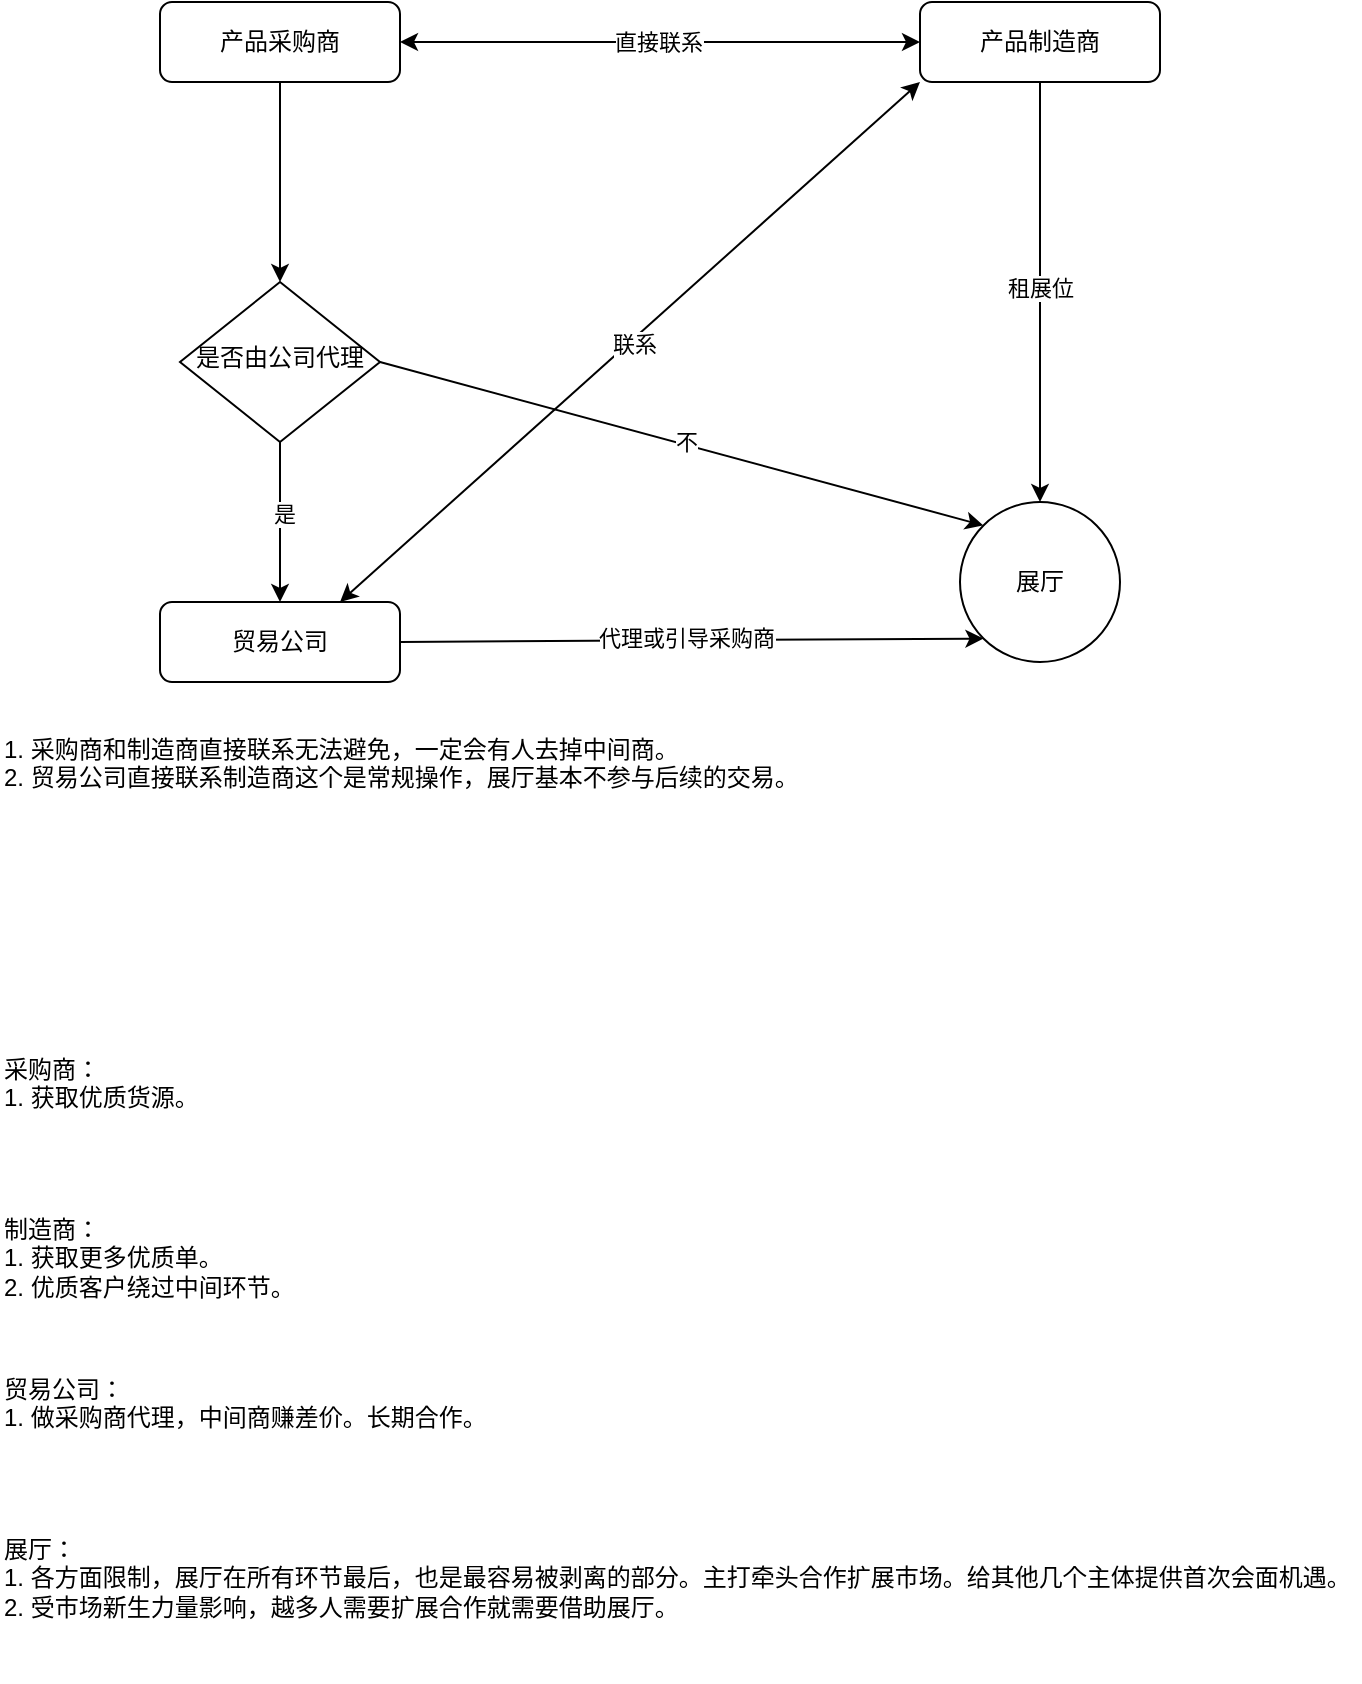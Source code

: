 <mxfile version="24.1.0" type="device">
  <diagram id="C5RBs43oDa-KdzZeNtuy" name="Page-1">
    <mxGraphModel dx="1434" dy="836" grid="1" gridSize="10" guides="1" tooltips="1" connect="1" arrows="1" fold="1" page="1" pageScale="1" pageWidth="827" pageHeight="1169" math="0" shadow="0">
      <root>
        <mxCell id="WIyWlLk6GJQsqaUBKTNV-0" />
        <mxCell id="WIyWlLk6GJQsqaUBKTNV-1" parent="WIyWlLk6GJQsqaUBKTNV-0" />
        <mxCell id="WIyWlLk6GJQsqaUBKTNV-3" value="产品采购商" style="rounded=1;whiteSpace=wrap;html=1;fontSize=12;glass=0;strokeWidth=1;shadow=0;" parent="WIyWlLk6GJQsqaUBKTNV-1" vertex="1">
          <mxGeometry x="160" y="40" width="120" height="40" as="geometry" />
        </mxCell>
        <mxCell id="WIyWlLk6GJQsqaUBKTNV-6" value="是否由公司代理" style="rhombus;whiteSpace=wrap;html=1;shadow=0;fontFamily=Helvetica;fontSize=12;align=center;strokeWidth=1;spacing=6;spacingTop=-4;" parent="WIyWlLk6GJQsqaUBKTNV-1" vertex="1">
          <mxGeometry x="170" y="180" width="100" height="80" as="geometry" />
        </mxCell>
        <mxCell id="4t9hN9Cy9psSmSm_1kp1-0" value="产品制造商" style="rounded=1;whiteSpace=wrap;html=1;" vertex="1" parent="WIyWlLk6GJQsqaUBKTNV-1">
          <mxGeometry x="540" y="40" width="120" height="40" as="geometry" />
        </mxCell>
        <mxCell id="4t9hN9Cy9psSmSm_1kp1-1" value="贸易公司" style="rounded=1;whiteSpace=wrap;html=1;" vertex="1" parent="WIyWlLk6GJQsqaUBKTNV-1">
          <mxGeometry x="160" y="340" width="120" height="40" as="geometry" />
        </mxCell>
        <mxCell id="4t9hN9Cy9psSmSm_1kp1-2" value="展厅" style="ellipse;whiteSpace=wrap;html=1;aspect=fixed;" vertex="1" parent="WIyWlLk6GJQsqaUBKTNV-1">
          <mxGeometry x="560" y="290" width="80" height="80" as="geometry" />
        </mxCell>
        <mxCell id="4t9hN9Cy9psSmSm_1kp1-3" value="" style="endArrow=classic;html=1;rounded=0;entryX=0.5;entryY=0;entryDx=0;entryDy=0;exitX=0.5;exitY=1;exitDx=0;exitDy=0;" edge="1" parent="WIyWlLk6GJQsqaUBKTNV-1" source="4t9hN9Cy9psSmSm_1kp1-0" target="4t9hN9Cy9psSmSm_1kp1-2">
          <mxGeometry width="50" height="50" relative="1" as="geometry">
            <mxPoint x="530" y="400" as="sourcePoint" />
            <mxPoint x="580" y="350" as="targetPoint" />
          </mxGeometry>
        </mxCell>
        <mxCell id="4t9hN9Cy9psSmSm_1kp1-4" value="租展位" style="edgeLabel;html=1;align=center;verticalAlign=middle;resizable=0;points=[];" vertex="1" connectable="0" parent="4t9hN9Cy9psSmSm_1kp1-3">
          <mxGeometry x="-0.017" relative="1" as="geometry">
            <mxPoint as="offset" />
          </mxGeometry>
        </mxCell>
        <mxCell id="4t9hN9Cy9psSmSm_1kp1-5" value="" style="endArrow=classic;html=1;rounded=0;entryX=0;entryY=0;entryDx=0;entryDy=0;exitX=1;exitY=0.5;exitDx=0;exitDy=0;" edge="1" parent="WIyWlLk6GJQsqaUBKTNV-1" source="WIyWlLk6GJQsqaUBKTNV-6" target="4t9hN9Cy9psSmSm_1kp1-2">
          <mxGeometry width="50" height="50" relative="1" as="geometry">
            <mxPoint x="390" y="250" as="sourcePoint" />
            <mxPoint x="440" y="200" as="targetPoint" />
          </mxGeometry>
        </mxCell>
        <mxCell id="4t9hN9Cy9psSmSm_1kp1-6" value="不" style="edgeLabel;html=1;align=center;verticalAlign=middle;resizable=0;points=[];" vertex="1" connectable="0" parent="4t9hN9Cy9psSmSm_1kp1-5">
          <mxGeometry x="0.012" y="2" relative="1" as="geometry">
            <mxPoint as="offset" />
          </mxGeometry>
        </mxCell>
        <mxCell id="4t9hN9Cy9psSmSm_1kp1-7" value="" style="endArrow=classic;html=1;rounded=0;entryX=0.5;entryY=0;entryDx=0;entryDy=0;exitX=0.5;exitY=1;exitDx=0;exitDy=0;" edge="1" parent="WIyWlLk6GJQsqaUBKTNV-1" source="WIyWlLk6GJQsqaUBKTNV-3" target="WIyWlLk6GJQsqaUBKTNV-6">
          <mxGeometry width="50" height="50" relative="1" as="geometry">
            <mxPoint x="60" y="260" as="sourcePoint" />
            <mxPoint x="110" y="210" as="targetPoint" />
          </mxGeometry>
        </mxCell>
        <mxCell id="4t9hN9Cy9psSmSm_1kp1-8" value="" style="endArrow=classic;html=1;rounded=0;entryX=0.5;entryY=0;entryDx=0;entryDy=0;exitX=0.5;exitY=1;exitDx=0;exitDy=0;" edge="1" parent="WIyWlLk6GJQsqaUBKTNV-1" source="WIyWlLk6GJQsqaUBKTNV-6" target="4t9hN9Cy9psSmSm_1kp1-1">
          <mxGeometry width="50" height="50" relative="1" as="geometry">
            <mxPoint x="60" y="280" as="sourcePoint" />
            <mxPoint x="110" y="230" as="targetPoint" />
          </mxGeometry>
        </mxCell>
        <mxCell id="4t9hN9Cy9psSmSm_1kp1-9" value="是" style="edgeLabel;html=1;align=center;verticalAlign=middle;resizable=0;points=[];" vertex="1" connectable="0" parent="4t9hN9Cy9psSmSm_1kp1-8">
          <mxGeometry x="-0.1" y="2" relative="1" as="geometry">
            <mxPoint as="offset" />
          </mxGeometry>
        </mxCell>
        <mxCell id="4t9hN9Cy9psSmSm_1kp1-10" value="" style="endArrow=classic;html=1;rounded=0;entryX=0;entryY=1;entryDx=0;entryDy=0;exitX=1;exitY=0.5;exitDx=0;exitDy=0;" edge="1" parent="WIyWlLk6GJQsqaUBKTNV-1" source="4t9hN9Cy9psSmSm_1kp1-1" target="4t9hN9Cy9psSmSm_1kp1-2">
          <mxGeometry width="50" height="50" relative="1" as="geometry">
            <mxPoint x="360" y="310" as="sourcePoint" />
            <mxPoint x="410" y="260" as="targetPoint" />
          </mxGeometry>
        </mxCell>
        <mxCell id="4t9hN9Cy9psSmSm_1kp1-16" value="代理或引导采购商" style="edgeLabel;html=1;align=center;verticalAlign=middle;resizable=0;points=[];" vertex="1" connectable="0" parent="4t9hN9Cy9psSmSm_1kp1-10">
          <mxGeometry x="-0.019" y="1" relative="1" as="geometry">
            <mxPoint as="offset" />
          </mxGeometry>
        </mxCell>
        <mxCell id="4t9hN9Cy9psSmSm_1kp1-12" value="" style="endArrow=classic;startArrow=classic;html=1;rounded=0;entryX=0;entryY=0.5;entryDx=0;entryDy=0;exitX=1;exitY=0.5;exitDx=0;exitDy=0;" edge="1" parent="WIyWlLk6GJQsqaUBKTNV-1" source="WIyWlLk6GJQsqaUBKTNV-3" target="4t9hN9Cy9psSmSm_1kp1-0">
          <mxGeometry width="50" height="50" relative="1" as="geometry">
            <mxPoint x="390" y="250" as="sourcePoint" />
            <mxPoint x="440" y="200" as="targetPoint" />
          </mxGeometry>
        </mxCell>
        <mxCell id="4t9hN9Cy9psSmSm_1kp1-13" value="直接联系" style="edgeLabel;html=1;align=center;verticalAlign=middle;resizable=0;points=[];" vertex="1" connectable="0" parent="4t9hN9Cy9psSmSm_1kp1-12">
          <mxGeometry x="-0.008" relative="1" as="geometry">
            <mxPoint as="offset" />
          </mxGeometry>
        </mxCell>
        <mxCell id="4t9hN9Cy9psSmSm_1kp1-15" value="" style="endArrow=classic;startArrow=classic;html=1;rounded=0;exitX=0.75;exitY=0;exitDx=0;exitDy=0;entryX=0;entryY=1;entryDx=0;entryDy=0;" edge="1" parent="WIyWlLk6GJQsqaUBKTNV-1" source="4t9hN9Cy9psSmSm_1kp1-1" target="4t9hN9Cy9psSmSm_1kp1-0">
          <mxGeometry width="50" height="50" relative="1" as="geometry">
            <mxPoint x="390" y="250" as="sourcePoint" />
            <mxPoint x="440" y="200" as="targetPoint" />
          </mxGeometry>
        </mxCell>
        <mxCell id="4t9hN9Cy9psSmSm_1kp1-17" value="联系" style="edgeLabel;html=1;align=center;verticalAlign=middle;resizable=0;points=[];" vertex="1" connectable="0" parent="4t9hN9Cy9psSmSm_1kp1-15">
          <mxGeometry x="0.004" y="-2" relative="1" as="geometry">
            <mxPoint as="offset" />
          </mxGeometry>
        </mxCell>
        <mxCell id="4t9hN9Cy9psSmSm_1kp1-18" value="1. 采购商和制造商直接联系无法避免，一定会有人去掉中间商。&lt;div&gt;2. 贸易公司直接联系制造商这个是常规操作，展厅基本不参与后续的交易。&lt;/div&gt;&lt;div&gt;&lt;br&gt;&lt;/div&gt;" style="text;html=1;align=left;verticalAlign=top;whiteSpace=wrap;rounded=0;" vertex="1" parent="WIyWlLk6GJQsqaUBKTNV-1">
          <mxGeometry x="80" y="400" width="600" height="80" as="geometry" />
        </mxCell>
        <mxCell id="4t9hN9Cy9psSmSm_1kp1-19" value="制造商：&lt;div&gt;1. 获取更多优质单。&lt;/div&gt;&lt;div&gt;2. 优质客户绕过中间环节。&lt;/div&gt;" style="text;html=1;align=left;verticalAlign=top;whiteSpace=wrap;rounded=0;" vertex="1" parent="WIyWlLk6GJQsqaUBKTNV-1">
          <mxGeometry x="80" y="640" width="680" height="80" as="geometry" />
        </mxCell>
        <mxCell id="4t9hN9Cy9psSmSm_1kp1-20" value="贸易公司：&lt;div&gt;1. 做采购商代理，中间商赚差价。长期合作。&lt;/div&gt;" style="text;html=1;align=left;verticalAlign=top;whiteSpace=wrap;rounded=0;" vertex="1" parent="WIyWlLk6GJQsqaUBKTNV-1">
          <mxGeometry x="80" y="720" width="680" height="80" as="geometry" />
        </mxCell>
        <mxCell id="4t9hN9Cy9psSmSm_1kp1-21" value="展厅：&lt;div&gt;1. 各方面限制，展厅在所有环节最后，也是最容易被剥离的部分。主打牵头合作扩展市场。给其他几个主体提供首次会面机遇。&lt;/div&gt;&lt;div&gt;2. 受市场新生力量影响，越多人需要扩展合作就需要借助展厅。&lt;/div&gt;" style="text;html=1;align=left;verticalAlign=top;whiteSpace=wrap;rounded=0;" vertex="1" parent="WIyWlLk6GJQsqaUBKTNV-1">
          <mxGeometry x="80" y="800" width="680" height="80" as="geometry" />
        </mxCell>
        <mxCell id="4t9hN9Cy9psSmSm_1kp1-22" value="采购商：&lt;div&gt;1. 获取优质货源。&lt;/div&gt;" style="text;html=1;align=left;verticalAlign=top;whiteSpace=wrap;rounded=0;" vertex="1" parent="WIyWlLk6GJQsqaUBKTNV-1">
          <mxGeometry x="80" y="560" width="680" height="80" as="geometry" />
        </mxCell>
      </root>
    </mxGraphModel>
  </diagram>
</mxfile>
